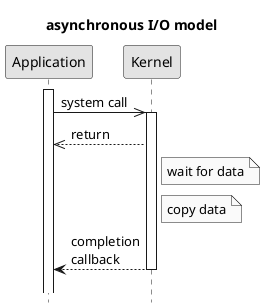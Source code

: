 @startuml
title asynchronous I/O model
hide footbox
skinparam monochrome true
skinparam shadowing false
activate Application
Application->>Kernel: system call
activate Kernel
Kernel-->>Application: return
Note right of Kernel: wait for data
Note right of Kernel: copy data
Kernel-->Application: completion\ncallback
deactivate Kernel
||15||
@enduml
